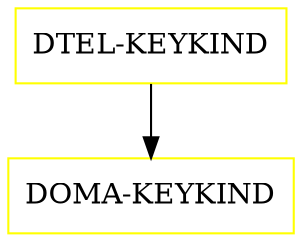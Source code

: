 digraph G {
  "DTEL-KEYKIND" [shape=box,color=yellow];
  "DOMA-KEYKIND" [shape=box,color=yellow,URL="./DOMA_KEYKIND.html"];
  "DTEL-KEYKIND" -> "DOMA-KEYKIND";
}
